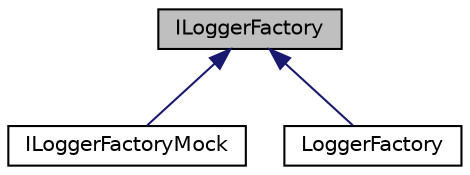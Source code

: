 digraph "ILoggerFactory"
{
 // LATEX_PDF_SIZE
  edge [fontname="Helvetica",fontsize="10",labelfontname="Helvetica",labelfontsize="10"];
  node [fontname="Helvetica",fontsize="10",shape=record];
  Node1 [label="ILoggerFactory",height=0.2,width=0.4,color="black", fillcolor="grey75", style="filled", fontcolor="black",tooltip=" "];
  Node1 -> Node2 [dir="back",color="midnightblue",fontsize="10",style="solid",fontname="Helvetica"];
  Node2 [label="ILoggerFactoryMock",height=0.2,width=0.4,color="black", fillcolor="white", style="filled",URL="$class_i_logger_factory_mock.html",tooltip=" "];
  Node1 -> Node3 [dir="back",color="midnightblue",fontsize="10",style="solid",fontname="Helvetica"];
  Node3 [label="LoggerFactory",height=0.2,width=0.4,color="black", fillcolor="white", style="filled",URL="$class_logger_factory.html",tooltip=" "];
}
